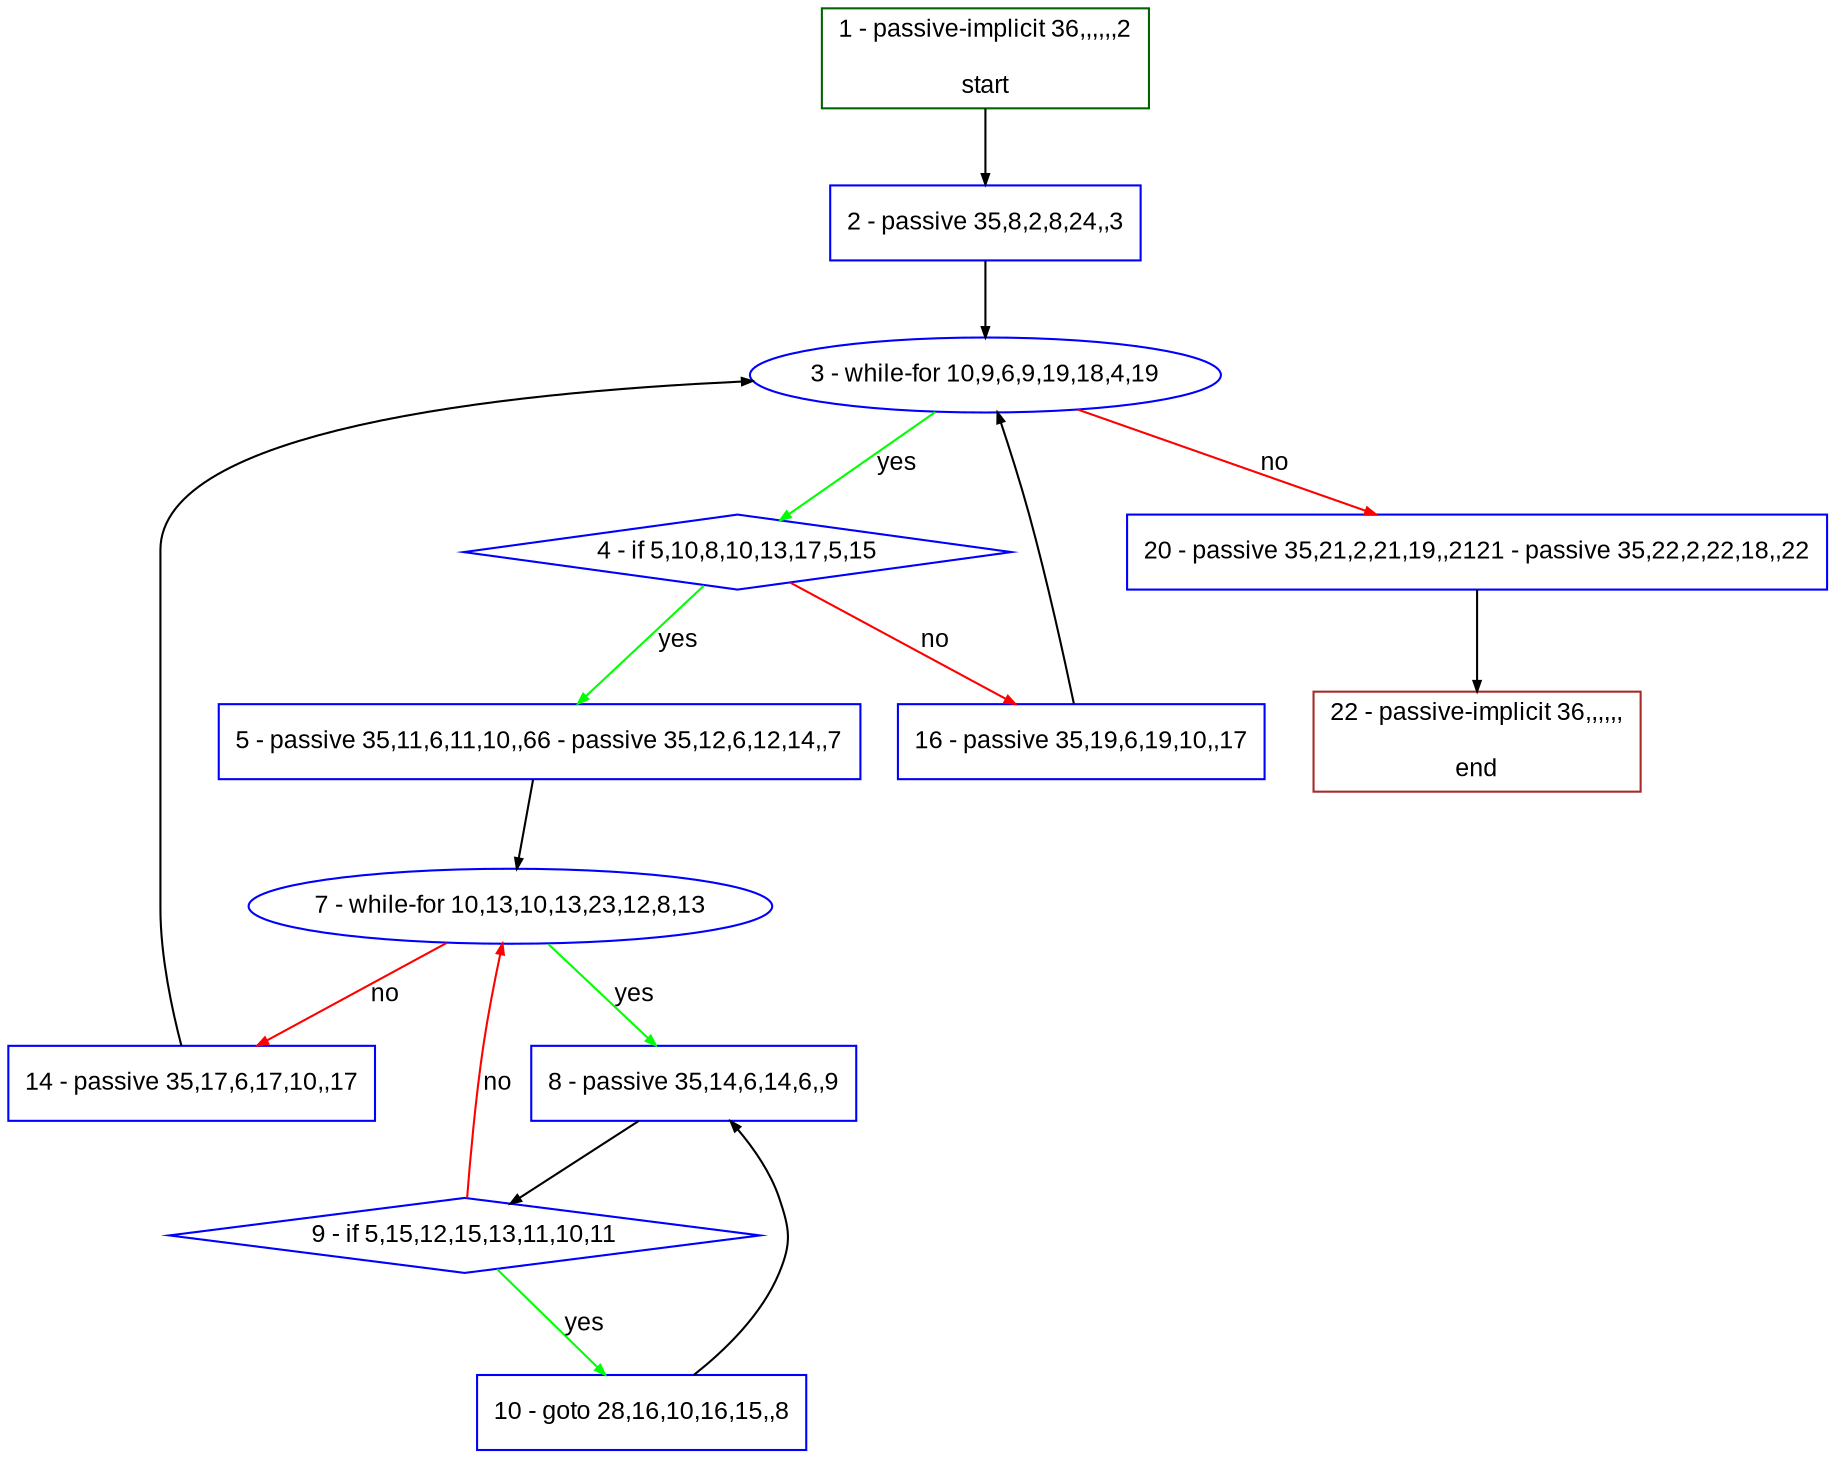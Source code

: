 digraph "" {
  graph [bgcolor="white", fillcolor="#FFFFCC", pack="true", packmode="clust", fontname="Arial", label="", fontsize="12", compound="true", style="rounded,filled"];
  node [node_initialized="no", fillcolor="white", fontname="Arial", label="", color="grey", fontsize="12", fixedsize="false", compound="true", shape="rectangle", style="filled"];
  edge [arrowtail="none", lhead="", fontcolor="black", fontname="Arial", label="", color="black", fontsize="12", arrowhead="normal", arrowsize="0.5", compound="true", ltail="", dir="forward"];
  __N1 [fillcolor="#ffffff", label="2 - passive 35,8,2,8,24,,3", color="#0000ff", shape="box", style="filled"];
  __N2 [fillcolor="#ffffff", label="1 - passive-implicit 36,,,,,,2\n\nstart", color="#006400", shape="box", style="filled"];
  __N3 [fillcolor="#ffffff", label="3 - while-for 10,9,6,9,19,18,4,19", color="#0000ff", shape="oval", style="filled"];
  __N4 [fillcolor="#ffffff", label="4 - if 5,10,8,10,13,17,5,15", color="#0000ff", shape="diamond", style="filled"];
  __N5 [fillcolor="#ffffff", label="20 - passive 35,21,2,21,19,,2121 - passive 35,22,2,22,18,,22", color="#0000ff", shape="box", style="filled"];
  __N6 [fillcolor="#ffffff", label="5 - passive 35,11,6,11,10,,66 - passive 35,12,6,12,14,,7", color="#0000ff", shape="box", style="filled"];
  __N7 [fillcolor="#ffffff", label="16 - passive 35,19,6,19,10,,17", color="#0000ff", shape="box", style="filled"];
  __N8 [fillcolor="#ffffff", label="7 - while-for 10,13,10,13,23,12,8,13", color="#0000ff", shape="oval", style="filled"];
  __N9 [fillcolor="#ffffff", label="8 - passive 35,14,6,14,6,,9", color="#0000ff", shape="box", style="filled"];
  __N10 [fillcolor="#ffffff", label="14 - passive 35,17,6,17,10,,17", color="#0000ff", shape="box", style="filled"];
  __N11 [fillcolor="#ffffff", label="9 - if 5,15,12,15,13,11,10,11", color="#0000ff", shape="diamond", style="filled"];
  __N12 [fillcolor="#ffffff", label="10 - goto 28,16,10,16,15,,8", color="#0000ff", shape="box", style="filled"];
  __N13 [fillcolor="#ffffff", label="22 - passive-implicit 36,,,,,,\n\nend", color="#a52a2a", shape="box", style="filled"];
  __N2 -> __N1 [arrowtail="none", color="#000000", label="", arrowhead="normal", dir="forward"];
  __N1 -> __N3 [arrowtail="none", color="#000000", label="", arrowhead="normal", dir="forward"];
  __N3 -> __N4 [arrowtail="none", color="#00ff00", label="yes", arrowhead="normal", dir="forward"];
  __N3 -> __N5 [arrowtail="none", color="#ff0000", label="no", arrowhead="normal", dir="forward"];
  __N4 -> __N6 [arrowtail="none", color="#00ff00", label="yes", arrowhead="normal", dir="forward"];
  __N4 -> __N7 [arrowtail="none", color="#ff0000", label="no", arrowhead="normal", dir="forward"];
  __N6 -> __N8 [arrowtail="none", color="#000000", label="", arrowhead="normal", dir="forward"];
  __N8 -> __N9 [arrowtail="none", color="#00ff00", label="yes", arrowhead="normal", dir="forward"];
  __N8 -> __N10 [arrowtail="none", color="#ff0000", label="no", arrowhead="normal", dir="forward"];
  __N9 -> __N11 [arrowtail="none", color="#000000", label="", arrowhead="normal", dir="forward"];
  __N11 -> __N8 [arrowtail="none", color="#ff0000", label="no", arrowhead="normal", dir="forward"];
  __N11 -> __N12 [arrowtail="none", color="#00ff00", label="yes", arrowhead="normal", dir="forward"];
  __N12 -> __N9 [arrowtail="none", color="#000000", label="", arrowhead="normal", dir="forward"];
  __N10 -> __N3 [arrowtail="none", color="#000000", label="", arrowhead="normal", dir="forward"];
  __N7 -> __N3 [arrowtail="none", color="#000000", label="", arrowhead="normal", dir="forward"];
  __N5 -> __N13 [arrowtail="none", color="#000000", label="", arrowhead="normal", dir="forward"];
}
